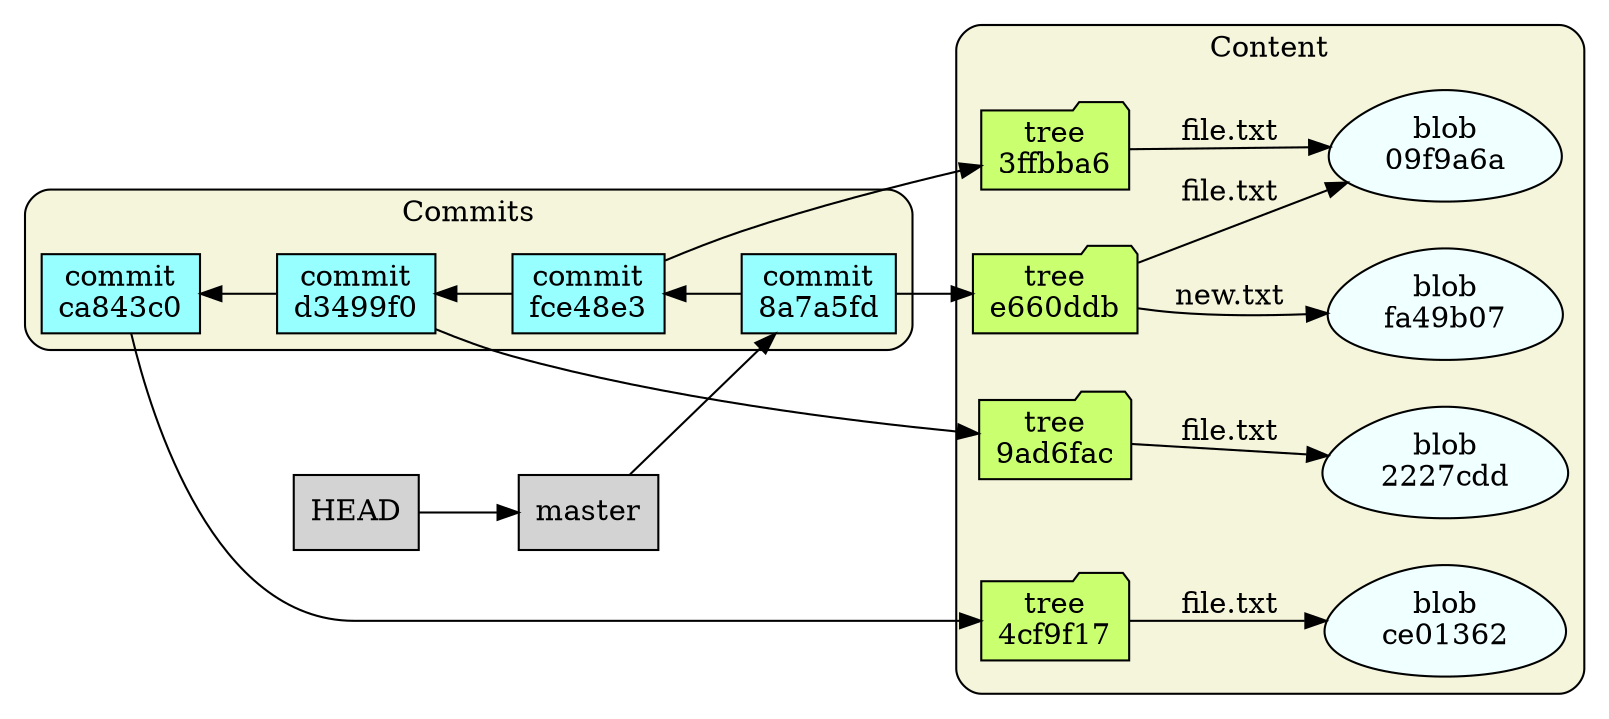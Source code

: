 digraph G {
nodesep=.3;
ranksep=.5;
node [style=filled];
rankdir=LR;
subgraph cluster_Content {
label="Content";
style="rounded";
bgcolor=beige;
"3ffbba6" [label="tree
3ffbba6",fillcolor=darkolivegreen1,shape=folder];
"3ffbba6" -> "09f9a6a" [label="file.txt"];
"4cf9f17" [label="tree
4cf9f17",fillcolor=darkolivegreen1,shape=folder];
"4cf9f17" -> "ce01362" [label="file.txt"];
"9ad6fac" [label="tree
9ad6fac",fillcolor=darkolivegreen1,shape=folder];
"9ad6fac" -> "2227cdd" [label="file.txt"];
"e660ddb" [label="tree
e660ddb",fillcolor=darkolivegreen1,shape=folder];
"e660ddb" -> "09f9a6a" [label="file.txt"];
"e660ddb" -> "fa49b07" [label="new.txt"];
"09f9a6a" [label="blob
09f9a6a",fillcolor=azure,shape=egg];

"2227cdd" [label="blob
2227cdd",fillcolor=azure,shape=egg];

"ce01362" [label="blob
ce01362",fillcolor=azure,shape=egg];

"fa49b07" [label="blob
fa49b07",fillcolor=azure,shape=egg];

}
subgraph cluster_Commits {
label="Commits";
style="rounded";
bgcolor=beige;
"8a7a5fd" [label="commit
8a7a5fd",fillcolor=darkslategray1,shape=rect];
"8a7a5fd" -> "e660ddb" [label=""];
"fce48e3" -> "8a7a5fd" [dir=back];
"ca843c0" [label="commit
ca843c0",fillcolor=darkslategray1,shape=rect];
"ca843c0" -> "4cf9f17" [label=""];
"d3499f0" [label="commit
d3499f0",fillcolor=darkslategray1,shape=rect];
"d3499f0" -> "9ad6fac" [label=""];
"ca843c0" -> "d3499f0" [dir=back];
"fce48e3" [label="commit
fce48e3",fillcolor=darkslategray1,shape=rect];
"fce48e3" -> "3ffbba6" [label=""];
"d3499f0" -> "fce48e3" [dir=back];
}
"HEAD" [shape=rect];
"HEAD" -> "master";
"master" [shape=rect];
"master" -> "8a7a5fd";
}